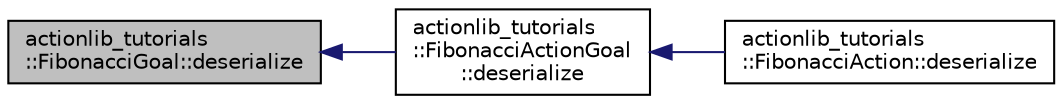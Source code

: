 digraph "actionlib_tutorials::FibonacciGoal::deserialize"
{
  edge [fontname="Helvetica",fontsize="10",labelfontname="Helvetica",labelfontsize="10"];
  node [fontname="Helvetica",fontsize="10",shape=record];
  rankdir="LR";
  Node1 [label="actionlib_tutorials\l::FibonacciGoal::deserialize",height=0.2,width=0.4,color="black", fillcolor="grey75", style="filled" fontcolor="black"];
  Node1 -> Node2 [dir="back",color="midnightblue",fontsize="10",style="solid",fontname="Helvetica"];
  Node2 [label="actionlib_tutorials\l::FibonacciActionGoal\l::deserialize",height=0.2,width=0.4,color="black", fillcolor="white", style="filled",URL="$classactionlib__tutorials_1_1_fibonacci_action_goal.html#a376d19fbee2c371f2d15f73dfa679eed"];
  Node2 -> Node3 [dir="back",color="midnightblue",fontsize="10",style="solid",fontname="Helvetica"];
  Node3 [label="actionlib_tutorials\l::FibonacciAction::deserialize",height=0.2,width=0.4,color="black", fillcolor="white", style="filled",URL="$classactionlib__tutorials_1_1_fibonacci_action.html#abbe7222c8ffd54fa146cb096709aea03"];
}

